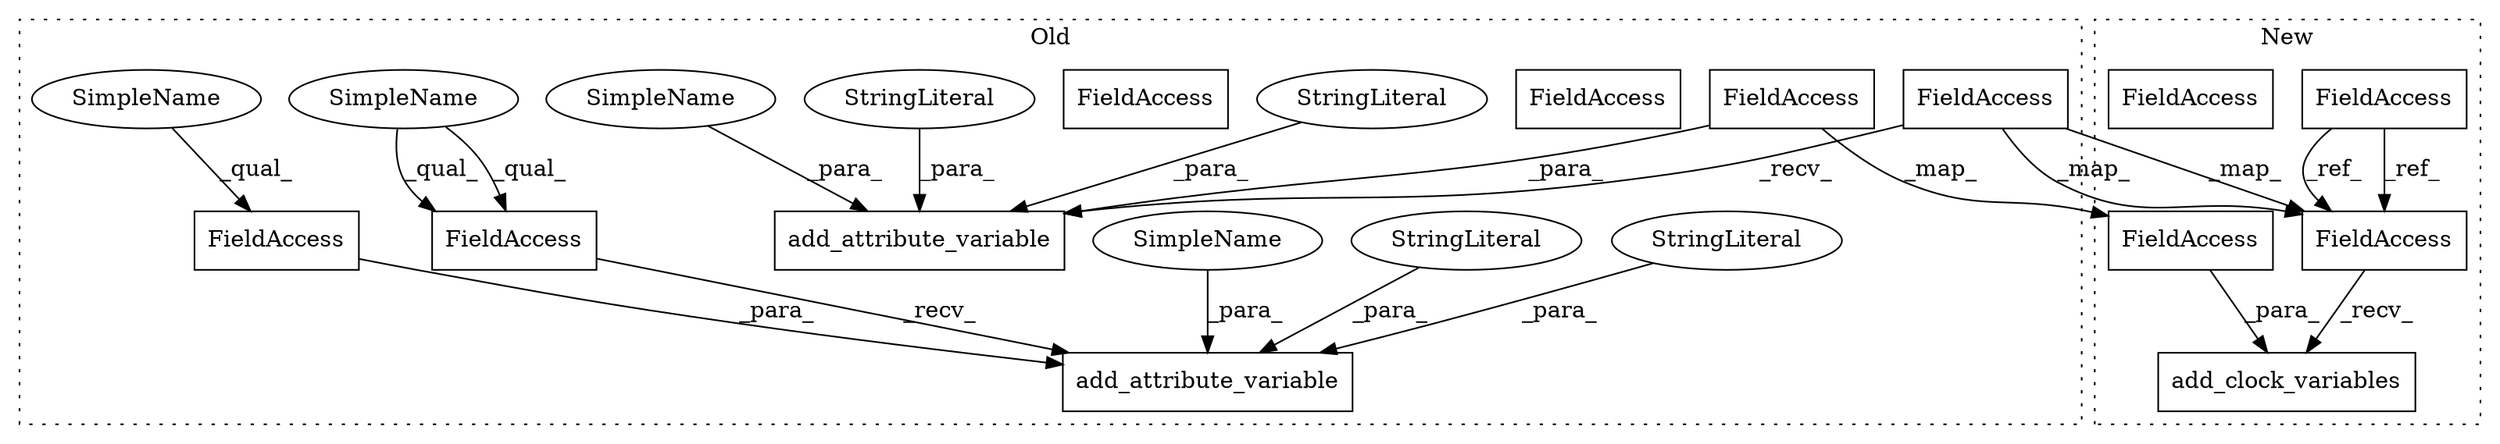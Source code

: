 digraph G {
subgraph cluster0 {
1 [label="add_attribute_variable" a="32" s="9235,9284" l="23,1" shape="box"];
3 [label="StringLiteral" a="45" s="9280" l="4" shape="ellipse"];
4 [label="StringLiteral" a="45" s="9258" l="3" shape="ellipse"];
7 [label="FieldAccess" a="22" s="9220" l="14" shape="box"];
8 [label="FieldAccess" a="22" s="9269" l="10" shape="box"];
10 [label="FieldAccess" a="22" s="9291" l="14" shape="box"];
11 [label="add_attribute_variable" a="32" s="9306,9357" l="23,1" shape="box"];
12 [label="FieldAccess" a="22" s="9341" l="10" shape="box"];
13 [label="StringLiteral" a="45" s="9329" l="4" shape="ellipse"];
14 [label="StringLiteral" a="45" s="9352" l="5" shape="ellipse"];
16 [label="SimpleName" a="42" s="9262" l="6" shape="ellipse"];
17 [label="SimpleName" a="42" s="9334" l="6" shape="ellipse"];
18 [label="SimpleName" a="42" s="9291" l="4" shape="ellipse"];
19 [label="SimpleName" a="42" s="9341" l="4" shape="ellipse"];
20 [label="FieldAccess" a="22" s="9220" l="14" shape="box"];
21 [label="FieldAccess" a="22" s="9291" l="14" shape="box"];
label = "Old";
style="dotted";
}
subgraph cluster1 {
2 [label="add_clock_variables" a="32" s="9283,9313" l="20,1" shape="box"];
5 [label="FieldAccess" a="22" s="9232" l="14" shape="box"];
6 [label="FieldAccess" a="22" s="9268" l="14" shape="box"];
9 [label="FieldAccess" a="22" s="9303" l="10" shape="box"];
15 [label="FieldAccess" a="22" s="9268" l="14" shape="box"];
label = "New";
style="dotted";
}
3 -> 1 [label="_para_"];
4 -> 1 [label="_para_"];
5 -> 15 [label="_ref_"];
5 -> 15 [label="_ref_"];
8 -> 1 [label="_para_"];
8 -> 9 [label="_map_"];
9 -> 2 [label="_para_"];
12 -> 11 [label="_para_"];
13 -> 11 [label="_para_"];
14 -> 11 [label="_para_"];
15 -> 2 [label="_recv_"];
16 -> 1 [label="_para_"];
17 -> 11 [label="_para_"];
18 -> 21 [label="_qual_"];
18 -> 21 [label="_qual_"];
19 -> 12 [label="_qual_"];
20 -> 15 [label="_map_"];
20 -> 15 [label="_map_"];
20 -> 1 [label="_recv_"];
21 -> 11 [label="_recv_"];
}